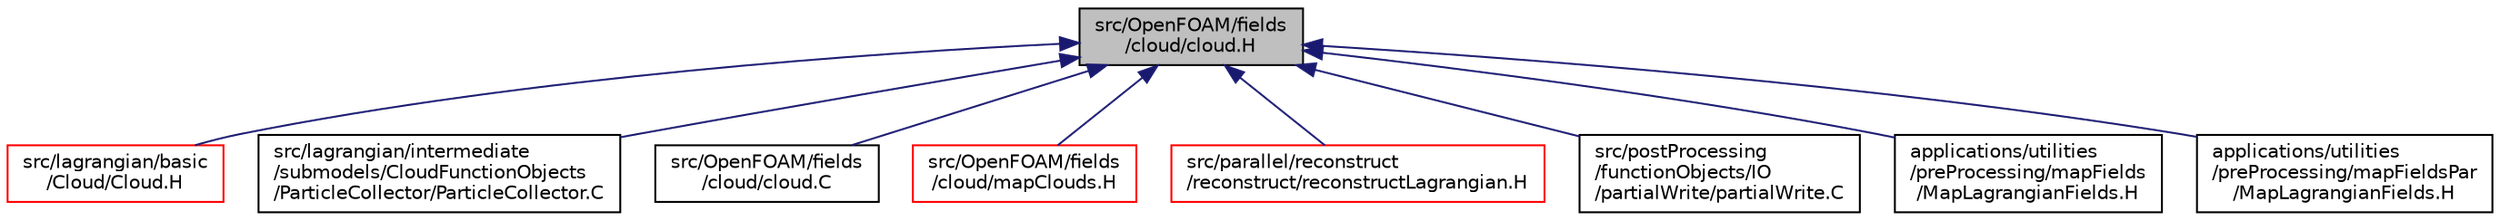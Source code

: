 digraph "src/OpenFOAM/fields/cloud/cloud.H"
{
  bgcolor="transparent";
  edge [fontname="Helvetica",fontsize="10",labelfontname="Helvetica",labelfontsize="10"];
  node [fontname="Helvetica",fontsize="10",shape=record];
  Node1 [label="src/OpenFOAM/fields\l/cloud/cloud.H",height=0.2,width=0.4,color="black", fillcolor="grey75", style="filled", fontcolor="black"];
  Node1 -> Node2 [dir="back",color="midnightblue",fontsize="10",style="solid",fontname="Helvetica"];
  Node2 [label="src/lagrangian/basic\l/Cloud/Cloud.H",height=0.2,width=0.4,color="red",URL="$a06350.html"];
  Node1 -> Node3 [dir="back",color="midnightblue",fontsize="10",style="solid",fontname="Helvetica"];
  Node3 [label="src/lagrangian/intermediate\l/submodels/CloudFunctionObjects\l/ParticleCollector/ParticleCollector.C",height=0.2,width=0.4,color="black",URL="$a06605.html"];
  Node1 -> Node4 [dir="back",color="midnightblue",fontsize="10",style="solid",fontname="Helvetica"];
  Node4 [label="src/OpenFOAM/fields\l/cloud/cloud.C",height=0.2,width=0.4,color="black",URL="$a07897.html"];
  Node1 -> Node5 [dir="back",color="midnightblue",fontsize="10",style="solid",fontname="Helvetica"];
  Node5 [label="src/OpenFOAM/fields\l/cloud/mapClouds.H",height=0.2,width=0.4,color="red",URL="$a07899.html",tooltip="Generic Geometric field mapper. For \"real\" mapping, add template specialisations for mapping of inter..."];
  Node1 -> Node6 [dir="back",color="midnightblue",fontsize="10",style="solid",fontname="Helvetica"];
  Node6 [label="src/parallel/reconstruct\l/reconstruct/reconstructLagrangian.H",height=0.2,width=0.4,color="red",URL="$a09137.html"];
  Node1 -> Node7 [dir="back",color="midnightblue",fontsize="10",style="solid",fontname="Helvetica"];
  Node7 [label="src/postProcessing\l/functionObjects/IO\l/partialWrite/partialWrite.C",height=0.2,width=0.4,color="black",URL="$a09311.html"];
  Node1 -> Node8 [dir="back",color="midnightblue",fontsize="10",style="solid",fontname="Helvetica"];
  Node8 [label="applications/utilities\l/preProcessing/mapFields\l/MapLagrangianFields.H",height=0.2,width=0.4,color="black",URL="$a04568.html",tooltip="Gets the indices of (source)particles that have been appended to the target cloud and maps the lagran..."];
  Node1 -> Node9 [dir="back",color="midnightblue",fontsize="10",style="solid",fontname="Helvetica"];
  Node9 [label="applications/utilities\l/preProcessing/mapFieldsPar\l/MapLagrangianFields.H",height=0.2,width=0.4,color="black",URL="$a04569.html",tooltip="Gets the indices of (source)particles that have been appended to the target cloud and maps the lagran..."];
}
